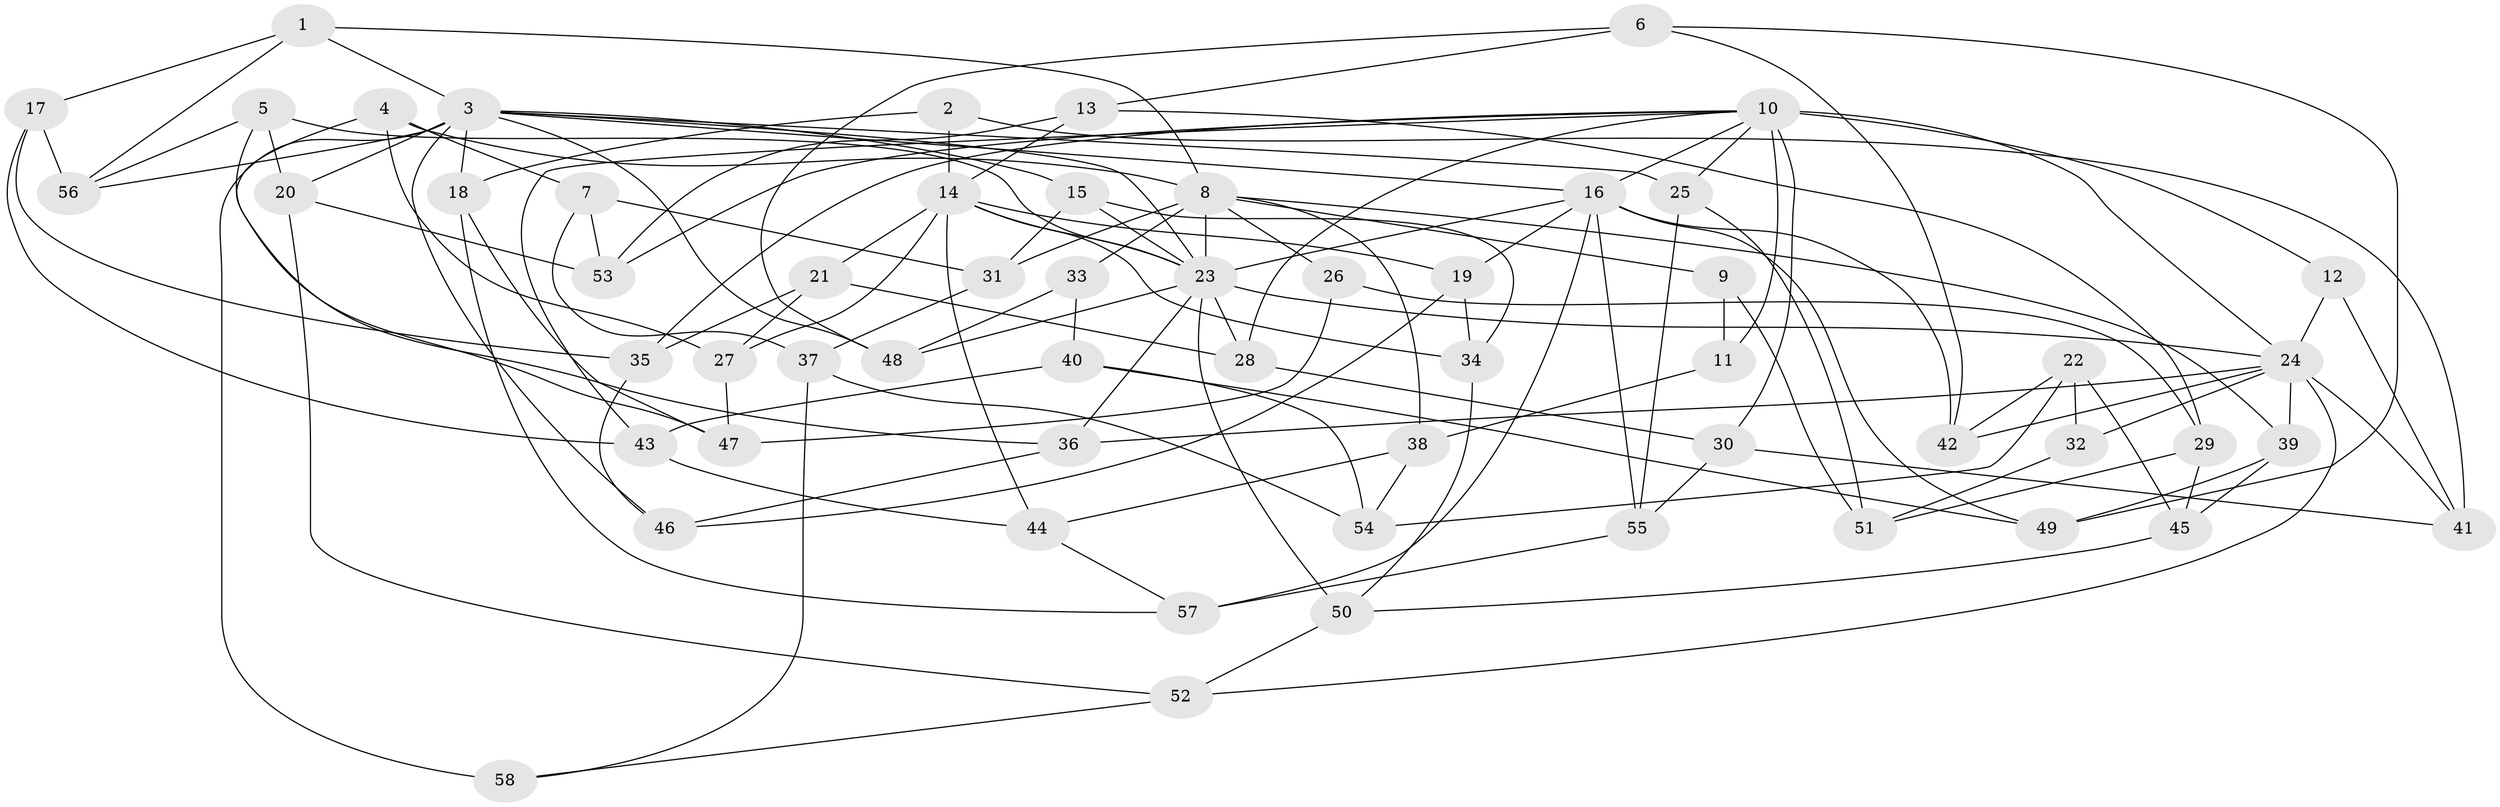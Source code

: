 // original degree distribution, {4: 1.0}
// Generated by graph-tools (version 1.1) at 2025/53/03/04/25 22:53:53]
// undirected, 58 vertices, 131 edges
graph export_dot {
  node [color=gray90,style=filled];
  1;
  2;
  3;
  4;
  5;
  6;
  7;
  8;
  9;
  10;
  11;
  12;
  13;
  14;
  15;
  16;
  17;
  18;
  19;
  20;
  21;
  22;
  23;
  24;
  25;
  26;
  27;
  28;
  29;
  30;
  31;
  32;
  33;
  34;
  35;
  36;
  37;
  38;
  39;
  40;
  41;
  42;
  43;
  44;
  45;
  46;
  47;
  48;
  49;
  50;
  51;
  52;
  53;
  54;
  55;
  56;
  57;
  58;
  1 -- 3 [weight=1.0];
  1 -- 8 [weight=1.0];
  1 -- 17 [weight=1.0];
  1 -- 56 [weight=1.0];
  2 -- 14 [weight=2.0];
  2 -- 18 [weight=1.0];
  2 -- 41 [weight=1.0];
  3 -- 15 [weight=1.0];
  3 -- 16 [weight=1.0];
  3 -- 18 [weight=1.0];
  3 -- 20 [weight=1.0];
  3 -- 23 [weight=1.0];
  3 -- 25 [weight=1.0];
  3 -- 46 [weight=1.0];
  3 -- 48 [weight=1.0];
  3 -- 56 [weight=1.0];
  3 -- 58 [weight=2.0];
  4 -- 7 [weight=1.0];
  4 -- 8 [weight=1.0];
  4 -- 27 [weight=1.0];
  4 -- 47 [weight=1.0];
  5 -- 20 [weight=1.0];
  5 -- 23 [weight=1.0];
  5 -- 36 [weight=1.0];
  5 -- 56 [weight=1.0];
  6 -- 13 [weight=1.0];
  6 -- 42 [weight=1.0];
  6 -- 48 [weight=1.0];
  6 -- 49 [weight=1.0];
  7 -- 31 [weight=1.0];
  7 -- 37 [weight=1.0];
  7 -- 53 [weight=1.0];
  8 -- 9 [weight=2.0];
  8 -- 23 [weight=1.0];
  8 -- 26 [weight=2.0];
  8 -- 31 [weight=1.0];
  8 -- 33 [weight=2.0];
  8 -- 38 [weight=1.0];
  8 -- 39 [weight=1.0];
  9 -- 11 [weight=1.0];
  9 -- 51 [weight=1.0];
  10 -- 11 [weight=2.0];
  10 -- 12 [weight=2.0];
  10 -- 16 [weight=1.0];
  10 -- 24 [weight=1.0];
  10 -- 25 [weight=1.0];
  10 -- 28 [weight=1.0];
  10 -- 30 [weight=1.0];
  10 -- 35 [weight=1.0];
  10 -- 43 [weight=1.0];
  10 -- 53 [weight=1.0];
  11 -- 38 [weight=1.0];
  12 -- 24 [weight=1.0];
  12 -- 41 [weight=1.0];
  13 -- 14 [weight=1.0];
  13 -- 29 [weight=1.0];
  13 -- 53 [weight=1.0];
  14 -- 19 [weight=1.0];
  14 -- 21 [weight=1.0];
  14 -- 23 [weight=2.0];
  14 -- 27 [weight=1.0];
  14 -- 34 [weight=1.0];
  14 -- 44 [weight=1.0];
  15 -- 23 [weight=1.0];
  15 -- 31 [weight=1.0];
  15 -- 34 [weight=1.0];
  16 -- 19 [weight=1.0];
  16 -- 23 [weight=1.0];
  16 -- 42 [weight=1.0];
  16 -- 49 [weight=1.0];
  16 -- 55 [weight=1.0];
  16 -- 57 [weight=1.0];
  17 -- 35 [weight=1.0];
  17 -- 43 [weight=1.0];
  17 -- 56 [weight=1.0];
  18 -- 47 [weight=1.0];
  18 -- 57 [weight=1.0];
  19 -- 34 [weight=1.0];
  19 -- 46 [weight=1.0];
  20 -- 52 [weight=1.0];
  20 -- 53 [weight=1.0];
  21 -- 27 [weight=1.0];
  21 -- 28 [weight=1.0];
  21 -- 35 [weight=1.0];
  22 -- 32 [weight=1.0];
  22 -- 42 [weight=1.0];
  22 -- 45 [weight=1.0];
  22 -- 54 [weight=1.0];
  23 -- 24 [weight=1.0];
  23 -- 28 [weight=1.0];
  23 -- 36 [weight=1.0];
  23 -- 48 [weight=1.0];
  23 -- 50 [weight=1.0];
  24 -- 32 [weight=2.0];
  24 -- 36 [weight=1.0];
  24 -- 39 [weight=1.0];
  24 -- 41 [weight=1.0];
  24 -- 42 [weight=1.0];
  24 -- 52 [weight=1.0];
  25 -- 51 [weight=1.0];
  25 -- 55 [weight=1.0];
  26 -- 29 [weight=1.0];
  26 -- 47 [weight=1.0];
  27 -- 47 [weight=1.0];
  28 -- 30 [weight=1.0];
  29 -- 45 [weight=1.0];
  29 -- 51 [weight=1.0];
  30 -- 41 [weight=1.0];
  30 -- 55 [weight=1.0];
  31 -- 37 [weight=1.0];
  32 -- 51 [weight=1.0];
  33 -- 40 [weight=1.0];
  33 -- 48 [weight=1.0];
  34 -- 50 [weight=1.0];
  35 -- 46 [weight=1.0];
  36 -- 46 [weight=1.0];
  37 -- 54 [weight=1.0];
  37 -- 58 [weight=1.0];
  38 -- 44 [weight=1.0];
  38 -- 54 [weight=1.0];
  39 -- 45 [weight=1.0];
  39 -- 49 [weight=1.0];
  40 -- 43 [weight=1.0];
  40 -- 49 [weight=1.0];
  40 -- 54 [weight=1.0];
  43 -- 44 [weight=1.0];
  44 -- 57 [weight=1.0];
  45 -- 50 [weight=1.0];
  50 -- 52 [weight=1.0];
  52 -- 58 [weight=1.0];
  55 -- 57 [weight=1.0];
}
